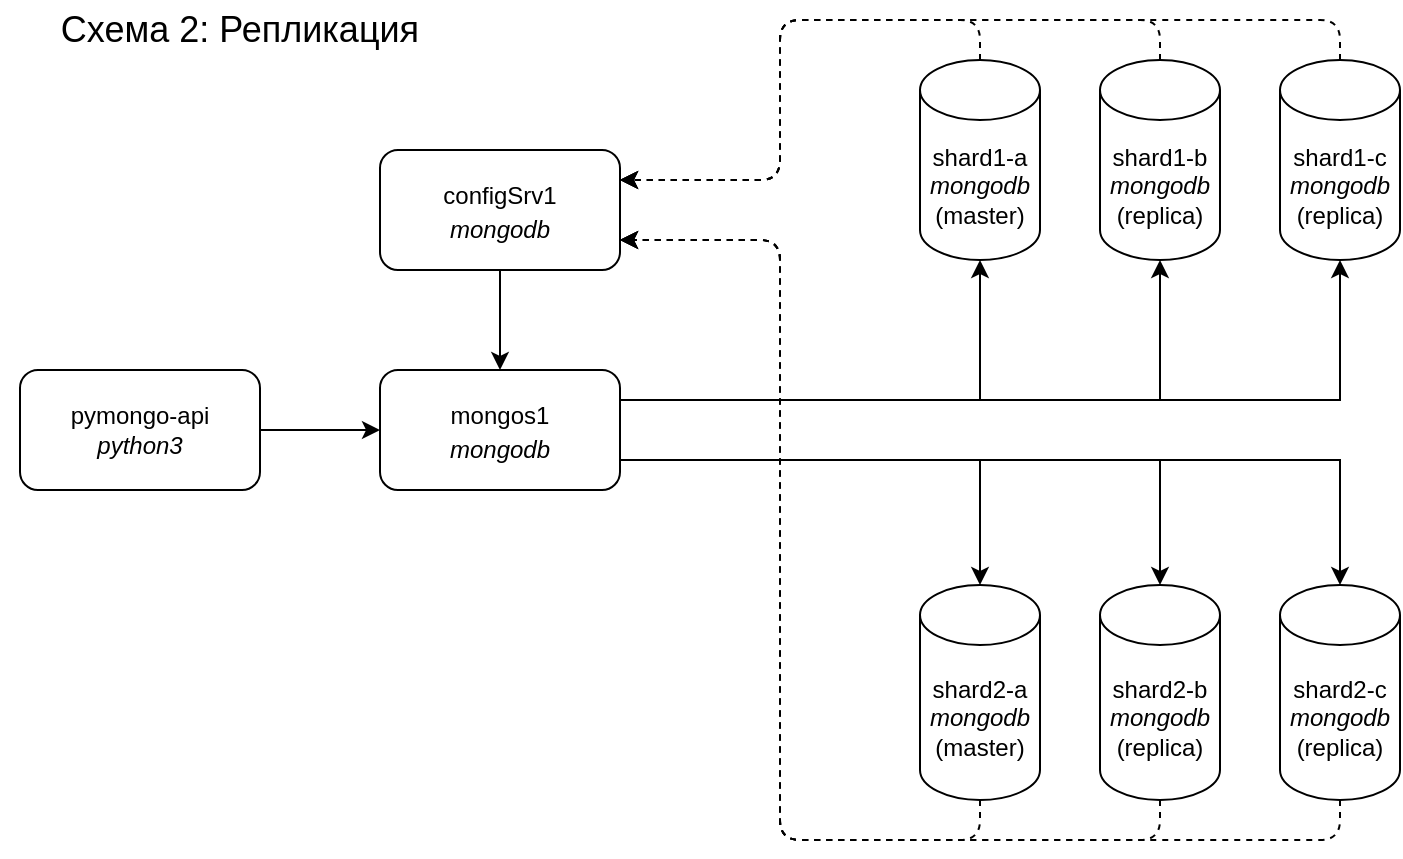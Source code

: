 <mxfile pages="2">
    <diagram id="isS5LTfEV-B5i4dPdamE" name="map2">
        <mxGraphModel dx="738" dy="1796" grid="1" gridSize="10" guides="1" tooltips="1" connect="1" arrows="1" fold="1" page="1" pageScale="1" pageWidth="1654" pageHeight="1169" math="0" shadow="0">
            <root>
                <mxCell id="0"/>
                <mxCell id="1" parent="0"/>
                <mxCell id="21" style="edgeStyle=orthogonalEdgeStyle;html=1;entryX=1;entryY=0.75;entryDx=0;entryDy=0;dashed=1;exitX=0.5;exitY=1;exitDx=0;exitDy=0;exitPerimeter=0;" parent="1" source="26" target="30" edge="1">
                    <mxGeometry relative="1" as="geometry">
                        <mxPoint x="550" y="-877.5" as="sourcePoint"/>
                        <Array as="points">
                            <mxPoint x="520" y="-710"/>
                            <mxPoint x="420" y="-710"/>
                            <mxPoint x="420" y="-1010"/>
                        </Array>
                    </mxGeometry>
                </mxCell>
                <mxCell id="22" style="edgeStyle=orthogonalEdgeStyle;html=1;entryX=1;entryY=0.25;entryDx=0;entryDy=0;dashed=1;exitX=0.5;exitY=0;exitDx=0;exitDy=0;exitPerimeter=0;" parent="1" source="25" target="30" edge="1">
                    <mxGeometry relative="1" as="geometry">
                        <mxPoint x="620" y="-1161.5" as="sourcePoint"/>
                        <Array as="points">
                            <mxPoint x="520" y="-1120"/>
                            <mxPoint x="420" y="-1120"/>
                            <mxPoint x="420" y="-1040"/>
                        </Array>
                    </mxGeometry>
                </mxCell>
                <mxCell id="23" style="edgeStyle=orthogonalEdgeStyle;rounded=0;orthogonalLoop=1;jettySize=auto;html=1;exitX=1;exitY=0.5;exitDx=0;exitDy=0;entryX=0;entryY=0.5;entryDx=0;entryDy=0;" parent="1" source="24" edge="1">
                    <mxGeometry relative="1" as="geometry">
                        <mxPoint x="220" y="-915" as="targetPoint"/>
                    </mxGeometry>
                </mxCell>
                <mxCell id="24" value="pymongo-api&lt;br&gt;&lt;i&gt;python3&lt;/i&gt;" style="rounded=1;whiteSpace=wrap;html=1;" parent="1" vertex="1">
                    <mxGeometry x="40" y="-945" width="120" height="60" as="geometry"/>
                </mxCell>
                <mxCell id="25" value="shard1-a&lt;br&gt;&lt;i&gt;mongodb&lt;/i&gt;&lt;br&gt;(master)" style="shape=cylinder3;whiteSpace=wrap;html=1;boundedLbl=1;backgroundOutline=1;size=15;" parent="1" vertex="1">
                    <mxGeometry x="490" y="-1100" width="60" height="100" as="geometry"/>
                </mxCell>
                <mxCell id="26" value="shard2-a&lt;br&gt;&lt;i style=&quot;border-color: var(--border-color);&quot;&gt;mongodb&lt;br&gt;&lt;span style=&quot;font-style: normal;&quot;&gt;(master)&lt;/span&gt;&lt;br&gt;&lt;/i&gt;" style="shape=cylinder3;whiteSpace=wrap;html=1;boundedLbl=1;backgroundOutline=1;size=15;" parent="1" vertex="1">
                    <mxGeometry x="490" y="-837.5" width="60" height="107.5" as="geometry"/>
                </mxCell>
                <mxCell id="27" style="edgeStyle=orthogonalEdgeStyle;rounded=0;orthogonalLoop=1;jettySize=auto;html=1;exitX=1;exitY=0.25;exitDx=0;exitDy=0;" parent="1" source="31" target="25" edge="1">
                    <mxGeometry relative="1" as="geometry">
                        <mxPoint x="340" y="-930" as="sourcePoint"/>
                        <mxPoint x="620" y="-1134" as="targetPoint"/>
                        <Array as="points">
                            <mxPoint x="520" y="-930"/>
                        </Array>
                    </mxGeometry>
                </mxCell>
                <mxCell id="28" style="edgeStyle=orthogonalEdgeStyle;rounded=0;orthogonalLoop=1;jettySize=auto;html=1;exitX=1;exitY=0.75;exitDx=0;exitDy=0;entryX=0.5;entryY=0;entryDx=0;entryDy=0;entryPerimeter=0;" parent="1" source="31" target="26" edge="1">
                    <mxGeometry relative="1" as="geometry">
                        <mxPoint x="340" y="-900" as="sourcePoint"/>
                        <mxPoint x="550" y="-850" as="targetPoint"/>
                    </mxGeometry>
                </mxCell>
                <mxCell id="29" style="edgeStyle=orthogonalEdgeStyle;rounded=0;orthogonalLoop=1;jettySize=auto;html=1;exitX=0.5;exitY=1;exitDx=0;exitDy=0;" parent="1" source="30" target="31" edge="1">
                    <mxGeometry relative="1" as="geometry">
                        <mxPoint x="280" y="-945" as="targetPoint"/>
                    </mxGeometry>
                </mxCell>
                <mxCell id="30" value="&lt;div style=&quot;background-color: rgb(255, 255, 255); line-height: 20px;&quot;&gt;&lt;font style=&quot;font-size: 12px;&quot;&gt;configSrv1&lt;/font&gt;&lt;/div&gt;&lt;i style=&quot;border-color: var(--border-color);&quot;&gt;&lt;font style=&quot;font-size: 12px;&quot;&gt;mongodb&lt;/font&gt;&lt;/i&gt;" style="rounded=1;whiteSpace=wrap;html=1;" parent="1" vertex="1">
                    <mxGeometry x="220" y="-1055" width="120" height="60" as="geometry"/>
                </mxCell>
                <mxCell id="34" style="edgeStyle=orthogonalEdgeStyle;html=1;exitX=1;exitY=0.25;exitDx=0;exitDy=0;entryX=0.5;entryY=1;entryDx=0;entryDy=0;entryPerimeter=0;jumpSize=6;rounded=0;strokeColor=default;" parent="1" source="31" target="32" edge="1">
                    <mxGeometry relative="1" as="geometry"/>
                </mxCell>
                <mxCell id="35" style="edgeStyle=orthogonalEdgeStyle;rounded=0;jumpSize=6;html=1;exitX=1;exitY=0.25;exitDx=0;exitDy=0;entryX=0.5;entryY=1;entryDx=0;entryDy=0;entryPerimeter=0;strokeColor=default;" parent="1" source="31" target="33" edge="1">
                    <mxGeometry relative="1" as="geometry"/>
                </mxCell>
                <mxCell id="38" style="edgeStyle=orthogonalEdgeStyle;rounded=0;jumpSize=6;html=1;exitX=1;exitY=0.75;exitDx=0;exitDy=0;entryX=0.5;entryY=0;entryDx=0;entryDy=0;entryPerimeter=0;strokeColor=default;" parent="1" source="31" target="36" edge="1">
                    <mxGeometry relative="1" as="geometry"/>
                </mxCell>
                <mxCell id="39" style="edgeStyle=orthogonalEdgeStyle;rounded=0;jumpSize=6;html=1;exitX=1;exitY=0.75;exitDx=0;exitDy=0;entryX=0.5;entryY=0;entryDx=0;entryDy=0;entryPerimeter=0;strokeColor=default;" parent="1" source="31" target="37" edge="1">
                    <mxGeometry relative="1" as="geometry"/>
                </mxCell>
                <mxCell id="31" value="&lt;div style=&quot;background-color: rgb(255, 255, 255); line-height: 20px;&quot;&gt;&lt;font style=&quot;font-size: 12px;&quot;&gt;mongos1&lt;/font&gt;&lt;/div&gt;&lt;i style=&quot;border-color: var(--border-color);&quot;&gt;&lt;font style=&quot;font-size: 12px;&quot;&gt;mongodb&lt;/font&gt;&lt;/i&gt;" style="rounded=1;whiteSpace=wrap;html=1;" parent="1" vertex="1">
                    <mxGeometry x="220" y="-945" width="120" height="60" as="geometry"/>
                </mxCell>
                <mxCell id="40" style="edgeStyle=orthogonalEdgeStyle;rounded=1;jumpSize=6;html=1;exitX=0.5;exitY=0;exitDx=0;exitDy=0;exitPerimeter=0;strokeColor=default;dashed=1;" parent="1" source="32" edge="1">
                    <mxGeometry relative="1" as="geometry">
                        <mxPoint x="340.0" y="-1040" as="targetPoint"/>
                        <Array as="points">
                            <mxPoint x="610" y="-1120"/>
                            <mxPoint x="420" y="-1120"/>
                            <mxPoint x="420" y="-1040"/>
                        </Array>
                    </mxGeometry>
                </mxCell>
                <mxCell id="32" value="shard1-b&lt;br&gt;&lt;i&gt;mongodb&lt;/i&gt;&lt;br&gt;(replica)" style="shape=cylinder3;whiteSpace=wrap;html=1;boundedLbl=1;backgroundOutline=1;size=15;" parent="1" vertex="1">
                    <mxGeometry x="580" y="-1100" width="60" height="100" as="geometry"/>
                </mxCell>
                <mxCell id="41" style="edgeStyle=orthogonalEdgeStyle;rounded=1;jumpSize=6;html=1;exitX=0.5;exitY=0;exitDx=0;exitDy=0;exitPerimeter=0;dashed=1;strokeColor=default;" parent="1" source="33" edge="1">
                    <mxGeometry relative="1" as="geometry">
                        <mxPoint x="340.0" y="-1040" as="targetPoint"/>
                        <Array as="points">
                            <mxPoint x="700" y="-1120"/>
                            <mxPoint x="420" y="-1120"/>
                            <mxPoint x="420" y="-1040"/>
                        </Array>
                    </mxGeometry>
                </mxCell>
                <mxCell id="33" value="shard1-c&lt;br&gt;&lt;i&gt;mongodb&lt;br&gt;&lt;/i&gt;(replica)&lt;i&gt;&lt;br&gt;&lt;/i&gt;" style="shape=cylinder3;whiteSpace=wrap;html=1;boundedLbl=1;backgroundOutline=1;size=15;" parent="1" vertex="1">
                    <mxGeometry x="670" y="-1100" width="60" height="100" as="geometry"/>
                </mxCell>
                <mxCell id="42" style="edgeStyle=orthogonalEdgeStyle;rounded=1;jumpSize=6;html=1;exitX=0.5;exitY=1;exitDx=0;exitDy=0;exitPerimeter=0;dashed=1;strokeColor=default;" parent="1" source="36" edge="1">
                    <mxGeometry relative="1" as="geometry">
                        <mxPoint x="340.0" y="-1010.0" as="targetPoint"/>
                        <Array as="points">
                            <mxPoint x="610" y="-710"/>
                            <mxPoint x="420" y="-710"/>
                            <mxPoint x="420" y="-1010"/>
                        </Array>
                    </mxGeometry>
                </mxCell>
                <mxCell id="36" value="shard2-b&lt;br&gt;&lt;i style=&quot;border-color: var(--border-color);&quot;&gt;mongodb&lt;br&gt;&lt;span style=&quot;font-style: normal;&quot;&gt;(replica)&lt;/span&gt;&lt;br&gt;&lt;/i&gt;" style="shape=cylinder3;whiteSpace=wrap;html=1;boundedLbl=1;backgroundOutline=1;size=15;" parent="1" vertex="1">
                    <mxGeometry x="580" y="-837.5" width="60" height="107.5" as="geometry"/>
                </mxCell>
                <mxCell id="43" style="edgeStyle=orthogonalEdgeStyle;rounded=1;jumpSize=6;html=1;exitX=0.5;exitY=1;exitDx=0;exitDy=0;exitPerimeter=0;entryX=1;entryY=0.75;entryDx=0;entryDy=0;dashed=1;strokeColor=default;" parent="1" source="37" target="30" edge="1">
                    <mxGeometry relative="1" as="geometry">
                        <Array as="points">
                            <mxPoint x="700" y="-710"/>
                            <mxPoint x="420" y="-710"/>
                            <mxPoint x="420" y="-1010"/>
                        </Array>
                    </mxGeometry>
                </mxCell>
                <mxCell id="37" value="shard2-c&lt;br&gt;&lt;i style=&quot;border-color: var(--border-color);&quot;&gt;mongodb&lt;br&gt;&lt;span style=&quot;font-style: normal;&quot;&gt;(replica)&lt;/span&gt;&lt;br&gt;&lt;/i&gt;" style="shape=cylinder3;whiteSpace=wrap;html=1;boundedLbl=1;backgroundOutline=1;size=15;" parent="1" vertex="1">
                    <mxGeometry x="670" y="-837.5" width="60" height="107.5" as="geometry"/>
                </mxCell>
                <mxCell id="45" value="Схема 2: Репликация" style="text;html=1;strokeColor=none;fillColor=none;align=center;verticalAlign=middle;whiteSpace=wrap;rounded=0;fontFamily=Helvetica;fontSize=18;" parent="1" vertex="1">
                    <mxGeometry x="30" y="-1130" width="240" height="30" as="geometry"/>
                </mxCell>
            </root>
        </mxGraphModel>
    </diagram>
</mxfile>